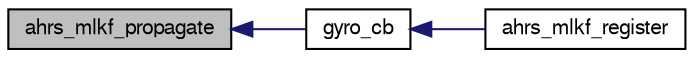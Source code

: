 digraph "ahrs_mlkf_propagate"
{
  edge [fontname="FreeSans",fontsize="10",labelfontname="FreeSans",labelfontsize="10"];
  node [fontname="FreeSans",fontsize="10",shape=record];
  rankdir="LR";
  Node1 [label="ahrs_mlkf_propagate",height=0.2,width=0.4,color="black", fillcolor="grey75", style="filled", fontcolor="black"];
  Node1 -> Node2 [dir="back",color="midnightblue",fontsize="10",style="solid",fontname="FreeSans"];
  Node2 [label="gyro_cb",height=0.2,width=0.4,color="black", fillcolor="white", style="filled",URL="$ahrs__float__mlkf__wrapper_8c.html#a47e1ea35fdb43af72537c6c9f38b889d"];
  Node2 -> Node3 [dir="back",color="midnightblue",fontsize="10",style="solid",fontname="FreeSans"];
  Node3 [label="ahrs_mlkf_register",height=0.2,width=0.4,color="black", fillcolor="white", style="filled",URL="$ahrs__float__mlkf__wrapper_8h.html#adf9165ad7440f11e3dae35391f5844d6"];
}
